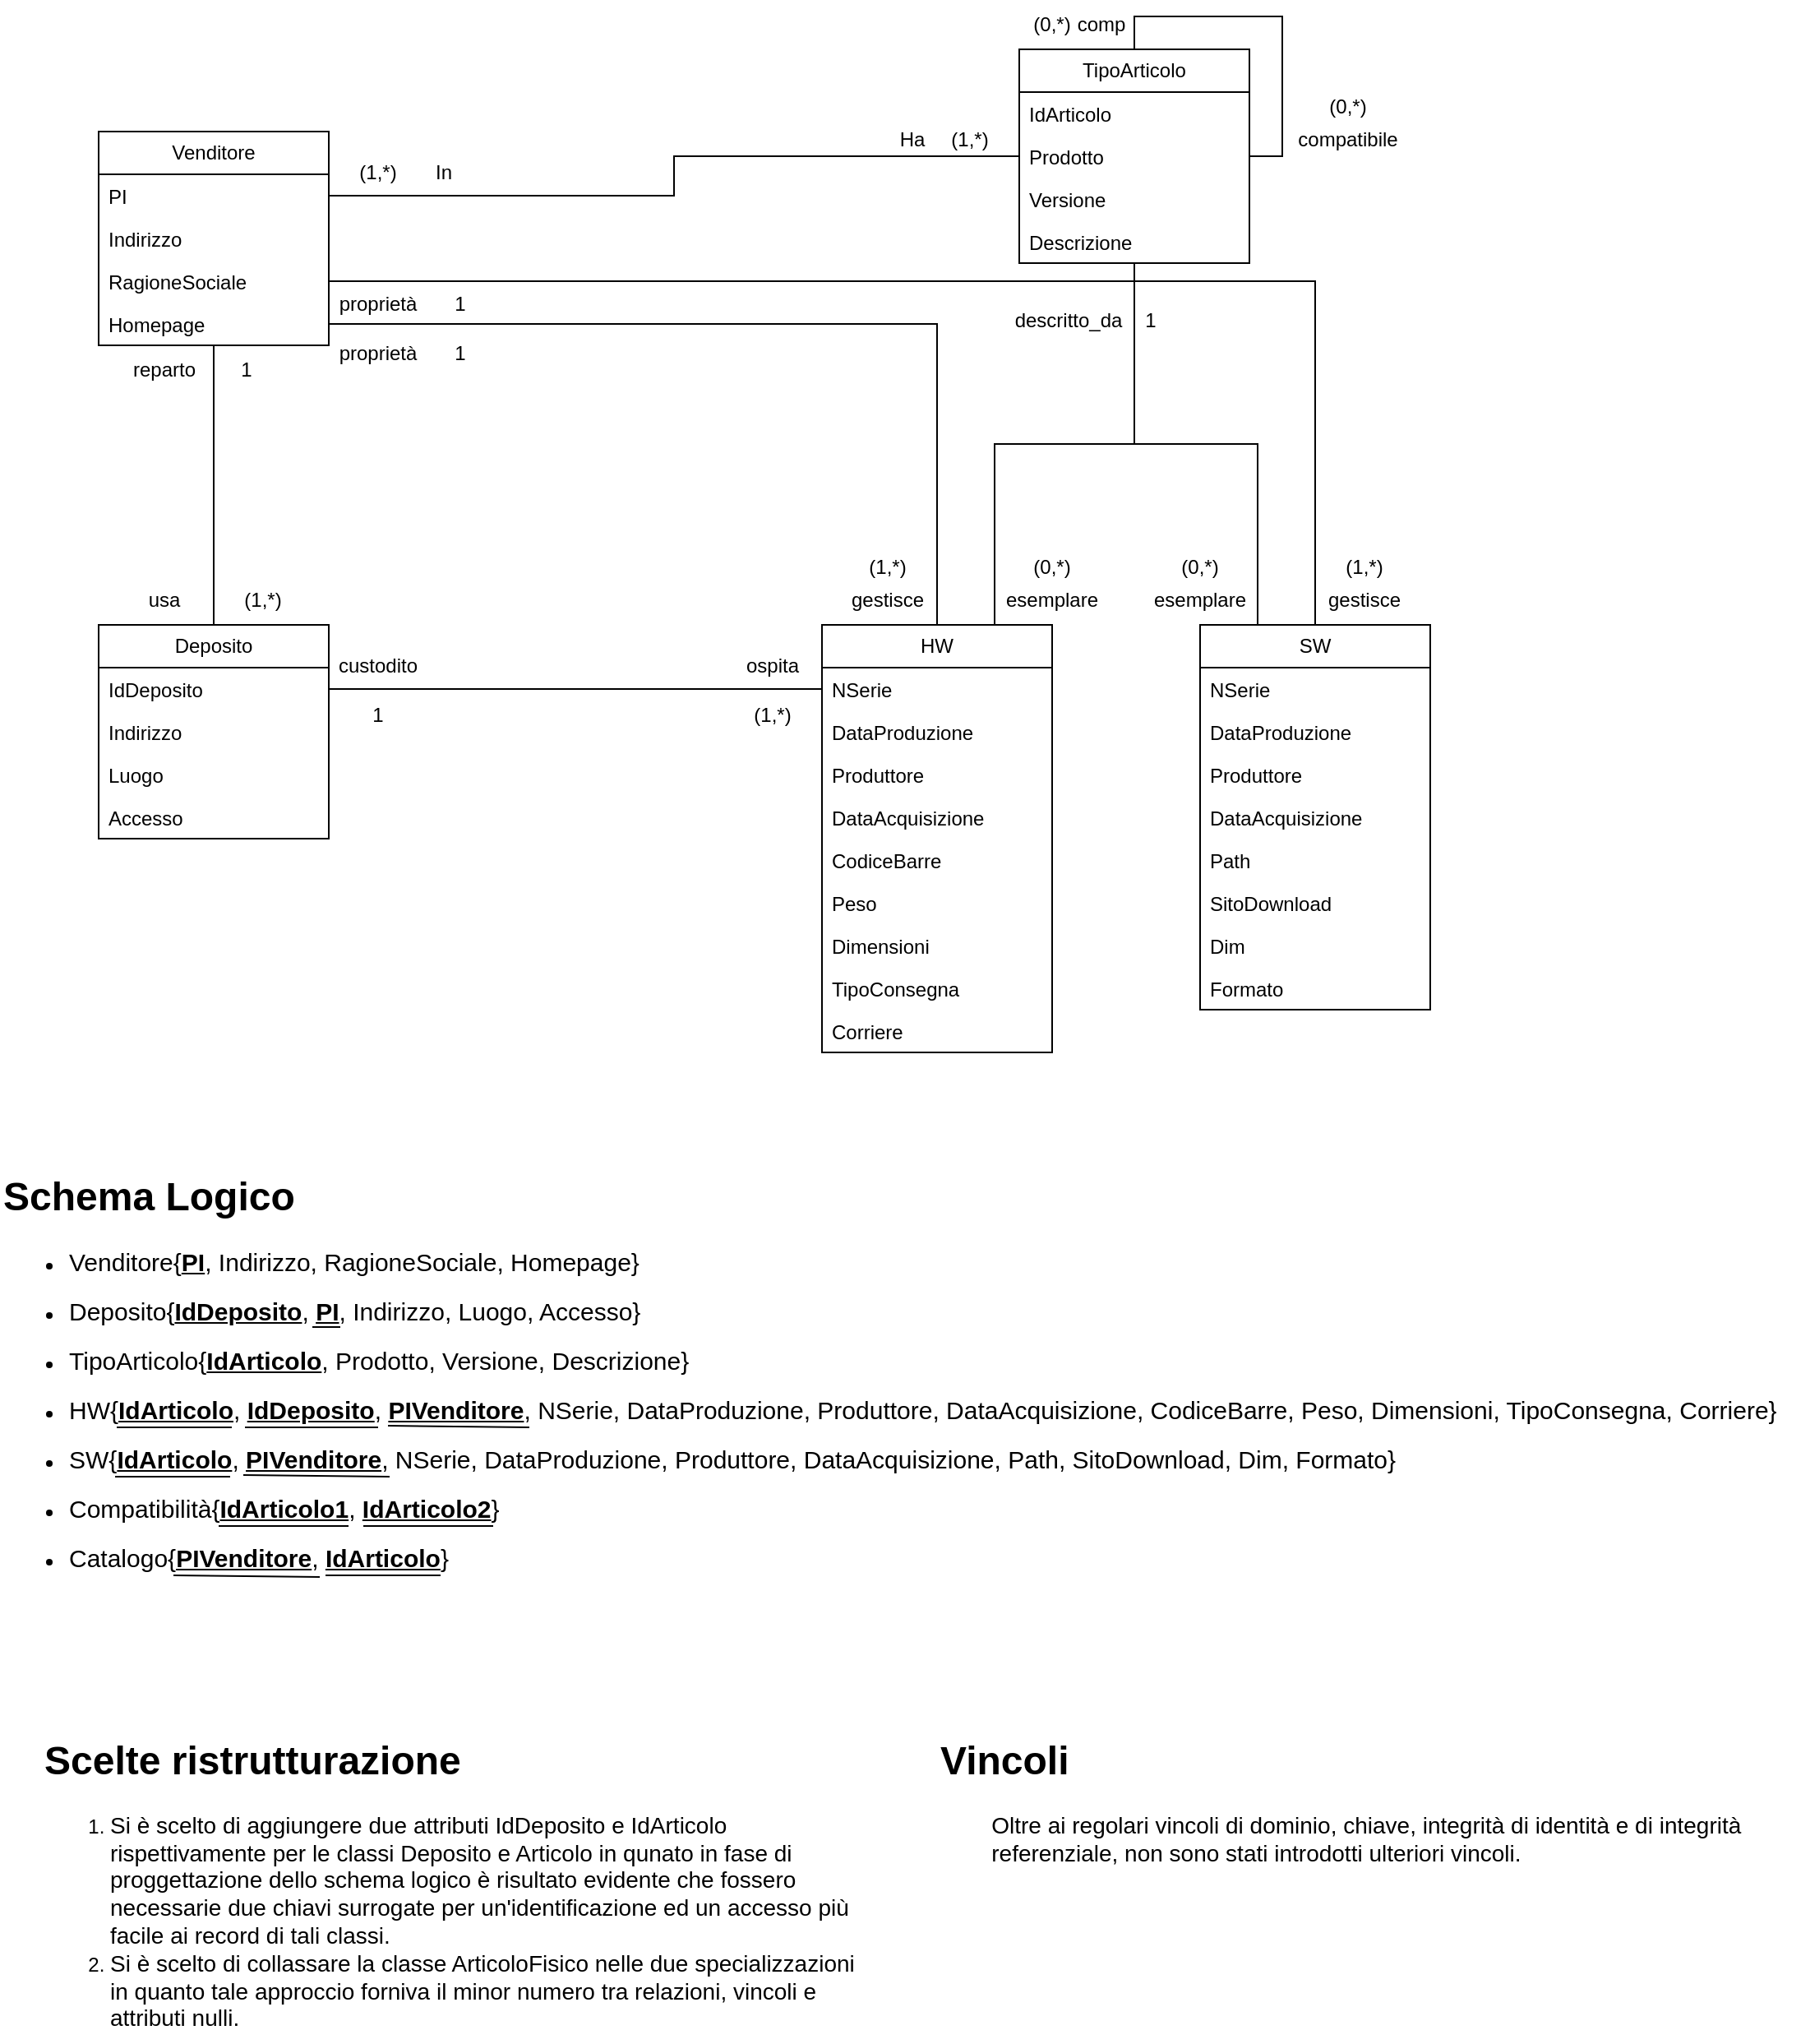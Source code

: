 <mxfile version="26.2.8">
  <diagram name="Pagina-1" id="8SdEnmyFroElRRDLjNz4">
    <mxGraphModel dx="1184" dy="628" grid="1" gridSize="10" guides="1" tooltips="1" connect="1" arrows="1" fold="1" page="1" pageScale="1" pageWidth="1169" pageHeight="1654" math="0" shadow="0">
      <root>
        <mxCell id="0" />
        <mxCell id="1" parent="0" />
        <mxCell id="OvtKBhsxweFjwdeMQtUb-46" style="edgeStyle=orthogonalEdgeStyle;rounded=0;orthogonalLoop=1;jettySize=auto;html=1;endArrow=none;startFill=0;" edge="1" parent="1" source="OvtKBhsxweFjwdeMQtUb-1" target="OvtKBhsxweFjwdeMQtUb-6">
          <mxGeometry relative="1" as="geometry" />
        </mxCell>
        <mxCell id="OvtKBhsxweFjwdeMQtUb-1" value="Venditore" style="swimlane;fontStyle=0;childLayout=stackLayout;horizontal=1;startSize=26;fillColor=light-dark(transparent,#3F59FF);horizontalStack=0;resizeParent=1;resizeParentMax=0;resizeLast=0;collapsible=1;marginBottom=0;whiteSpace=wrap;html=1;" vertex="1" parent="1">
          <mxGeometry x="110" y="80" width="140" height="130" as="geometry" />
        </mxCell>
        <mxCell id="OvtKBhsxweFjwdeMQtUb-2" value="PI" style="text;strokeColor=none;fillColor=none;align=left;verticalAlign=top;spacingLeft=4;spacingRight=4;overflow=hidden;rotatable=0;points=[[0,0.5],[1,0.5]];portConstraint=eastwest;whiteSpace=wrap;html=1;" vertex="1" parent="OvtKBhsxweFjwdeMQtUb-1">
          <mxGeometry y="26" width="140" height="26" as="geometry" />
        </mxCell>
        <mxCell id="OvtKBhsxweFjwdeMQtUb-3" value="Indirizzo" style="text;strokeColor=none;fillColor=none;align=left;verticalAlign=top;spacingLeft=4;spacingRight=4;overflow=hidden;rotatable=0;points=[[0,0.5],[1,0.5]];portConstraint=eastwest;whiteSpace=wrap;html=1;" vertex="1" parent="OvtKBhsxweFjwdeMQtUb-1">
          <mxGeometry y="52" width="140" height="26" as="geometry" />
        </mxCell>
        <mxCell id="OvtKBhsxweFjwdeMQtUb-4" value="RagioneSociale" style="text;strokeColor=none;fillColor=none;align=left;verticalAlign=top;spacingLeft=4;spacingRight=4;overflow=hidden;rotatable=0;points=[[0,0.5],[1,0.5]];portConstraint=eastwest;whiteSpace=wrap;html=1;" vertex="1" parent="OvtKBhsxweFjwdeMQtUb-1">
          <mxGeometry y="78" width="140" height="26" as="geometry" />
        </mxCell>
        <mxCell id="OvtKBhsxweFjwdeMQtUb-5" value="Homepage" style="text;strokeColor=none;fillColor=none;align=left;verticalAlign=top;spacingLeft=4;spacingRight=4;overflow=hidden;rotatable=0;points=[[0,0.5],[1,0.5]];portConstraint=eastwest;whiteSpace=wrap;html=1;" vertex="1" parent="OvtKBhsxweFjwdeMQtUb-1">
          <mxGeometry y="104" width="140" height="26" as="geometry" />
        </mxCell>
        <mxCell id="OvtKBhsxweFjwdeMQtUb-6" value="Deposito" style="swimlane;fontStyle=0;childLayout=stackLayout;horizontal=1;startSize=26;fillColor=light-dark(transparent,#660000);horizontalStack=0;resizeParent=1;resizeParentMax=0;resizeLast=0;collapsible=1;marginBottom=0;whiteSpace=wrap;html=1;" vertex="1" parent="1">
          <mxGeometry x="110" y="380" width="140" height="130" as="geometry" />
        </mxCell>
        <mxCell id="OvtKBhsxweFjwdeMQtUb-81" value="IdDeposito" style="text;strokeColor=none;fillColor=none;align=left;verticalAlign=top;spacingLeft=4;spacingRight=4;overflow=hidden;rotatable=0;points=[[0,0.5],[1,0.5]];portConstraint=eastwest;whiteSpace=wrap;html=1;" vertex="1" parent="OvtKBhsxweFjwdeMQtUb-6">
          <mxGeometry y="26" width="140" height="26" as="geometry" />
        </mxCell>
        <mxCell id="OvtKBhsxweFjwdeMQtUb-7" value="Indirizzo" style="text;strokeColor=none;fillColor=none;align=left;verticalAlign=top;spacingLeft=4;spacingRight=4;overflow=hidden;rotatable=0;points=[[0,0.5],[1,0.5]];portConstraint=eastwest;whiteSpace=wrap;html=1;" vertex="1" parent="OvtKBhsxweFjwdeMQtUb-6">
          <mxGeometry y="52" width="140" height="26" as="geometry" />
        </mxCell>
        <mxCell id="OvtKBhsxweFjwdeMQtUb-8" value="Luogo" style="text;strokeColor=none;fillColor=none;align=left;verticalAlign=top;spacingLeft=4;spacingRight=4;overflow=hidden;rotatable=0;points=[[0,0.5],[1,0.5]];portConstraint=eastwest;whiteSpace=wrap;html=1;" vertex="1" parent="OvtKBhsxweFjwdeMQtUb-6">
          <mxGeometry y="78" width="140" height="26" as="geometry" />
        </mxCell>
        <mxCell id="OvtKBhsxweFjwdeMQtUb-9" value="Accesso" style="text;strokeColor=none;fillColor=none;align=left;verticalAlign=top;spacingLeft=4;spacingRight=4;overflow=hidden;rotatable=0;points=[[0,0.5],[1,0.5]];portConstraint=eastwest;whiteSpace=wrap;html=1;" vertex="1" parent="OvtKBhsxweFjwdeMQtUb-6">
          <mxGeometry y="104" width="140" height="26" as="geometry" />
        </mxCell>
        <mxCell id="OvtKBhsxweFjwdeMQtUb-57" style="edgeStyle=orthogonalEdgeStyle;rounded=0;orthogonalLoop=1;jettySize=auto;html=1;entryX=0.75;entryY=0;entryDx=0;entryDy=0;endArrow=none;startFill=0;" edge="1" parent="1" source="OvtKBhsxweFjwdeMQtUb-13" target="OvtKBhsxweFjwdeMQtUb-17">
          <mxGeometry relative="1" as="geometry" />
        </mxCell>
        <mxCell id="OvtKBhsxweFjwdeMQtUb-58" style="edgeStyle=orthogonalEdgeStyle;rounded=0;orthogonalLoop=1;jettySize=auto;html=1;entryX=0.25;entryY=0;entryDx=0;entryDy=0;endArrow=none;startFill=0;" edge="1" parent="1" source="OvtKBhsxweFjwdeMQtUb-13" target="OvtKBhsxweFjwdeMQtUb-31">
          <mxGeometry relative="1" as="geometry" />
        </mxCell>
        <mxCell id="OvtKBhsxweFjwdeMQtUb-13" value="TipoArticolo" style="swimlane;fontStyle=0;childLayout=stackLayout;horizontal=1;startSize=26;fillColor=light-dark(transparent,#32A632);horizontalStack=0;resizeParent=1;resizeParentMax=0;resizeLast=0;collapsible=1;marginBottom=0;whiteSpace=wrap;html=1;" vertex="1" parent="1">
          <mxGeometry x="670" y="30" width="140" height="130" as="geometry" />
        </mxCell>
        <mxCell id="OvtKBhsxweFjwdeMQtUb-82" value="IdArticolo" style="text;strokeColor=none;fillColor=none;align=left;verticalAlign=top;spacingLeft=4;spacingRight=4;overflow=hidden;rotatable=0;points=[[0,0.5],[1,0.5]];portConstraint=eastwest;whiteSpace=wrap;html=1;" vertex="1" parent="OvtKBhsxweFjwdeMQtUb-13">
          <mxGeometry y="26" width="140" height="26" as="geometry" />
        </mxCell>
        <mxCell id="OvtKBhsxweFjwdeMQtUb-14" value="Prodotto" style="text;strokeColor=none;fillColor=none;align=left;verticalAlign=top;spacingLeft=4;spacingRight=4;overflow=hidden;rotatable=0;points=[[0,0.5],[1,0.5]];portConstraint=eastwest;whiteSpace=wrap;html=1;" vertex="1" parent="OvtKBhsxweFjwdeMQtUb-13">
          <mxGeometry y="52" width="140" height="26" as="geometry" />
        </mxCell>
        <mxCell id="OvtKBhsxweFjwdeMQtUb-15" value="Versione" style="text;strokeColor=none;fillColor=none;align=left;verticalAlign=top;spacingLeft=4;spacingRight=4;overflow=hidden;rotatable=0;points=[[0,0.5],[1,0.5]];portConstraint=eastwest;whiteSpace=wrap;html=1;" vertex="1" parent="OvtKBhsxweFjwdeMQtUb-13">
          <mxGeometry y="78" width="140" height="26" as="geometry" />
        </mxCell>
        <mxCell id="OvtKBhsxweFjwdeMQtUb-16" value="Descrizione" style="text;strokeColor=none;fillColor=none;align=left;verticalAlign=top;spacingLeft=4;spacingRight=4;overflow=hidden;rotatable=0;points=[[0,0.5],[1,0.5]];portConstraint=eastwest;whiteSpace=wrap;html=1;" vertex="1" parent="OvtKBhsxweFjwdeMQtUb-13">
          <mxGeometry y="104" width="140" height="26" as="geometry" />
        </mxCell>
        <mxCell id="OvtKBhsxweFjwdeMQtUb-51" style="edgeStyle=orthogonalEdgeStyle;rounded=0;orthogonalLoop=1;jettySize=auto;html=1;endArrow=none;startFill=0;" edge="1" parent="OvtKBhsxweFjwdeMQtUb-13" source="OvtKBhsxweFjwdeMQtUb-13" target="OvtKBhsxweFjwdeMQtUb-14">
          <mxGeometry relative="1" as="geometry" />
        </mxCell>
        <mxCell id="OvtKBhsxweFjwdeMQtUb-17" value="HW" style="swimlane;fontStyle=0;childLayout=stackLayout;horizontal=1;startSize=26;fillColor=light-dark(transparent,#311E42);horizontalStack=0;resizeParent=1;resizeParentMax=0;resizeLast=0;collapsible=1;marginBottom=0;whiteSpace=wrap;html=1;" vertex="1" parent="1">
          <mxGeometry x="550" y="380" width="140" height="260" as="geometry" />
        </mxCell>
        <mxCell id="OvtKBhsxweFjwdeMQtUb-18" value="NSerie" style="text;strokeColor=none;fillColor=none;align=left;verticalAlign=top;spacingLeft=4;spacingRight=4;overflow=hidden;rotatable=0;points=[[0,0.5],[1,0.5]];portConstraint=eastwest;whiteSpace=wrap;html=1;" vertex="1" parent="OvtKBhsxweFjwdeMQtUb-17">
          <mxGeometry y="26" width="140" height="26" as="geometry" />
        </mxCell>
        <mxCell id="OvtKBhsxweFjwdeMQtUb-19" value="DataProduzione" style="text;strokeColor=none;fillColor=none;align=left;verticalAlign=top;spacingLeft=4;spacingRight=4;overflow=hidden;rotatable=0;points=[[0,0.5],[1,0.5]];portConstraint=eastwest;whiteSpace=wrap;html=1;" vertex="1" parent="OvtKBhsxweFjwdeMQtUb-17">
          <mxGeometry y="52" width="140" height="26" as="geometry" />
        </mxCell>
        <mxCell id="OvtKBhsxweFjwdeMQtUb-20" value="Produttore" style="text;strokeColor=none;fillColor=none;align=left;verticalAlign=top;spacingLeft=4;spacingRight=4;overflow=hidden;rotatable=0;points=[[0,0.5],[1,0.5]];portConstraint=eastwest;whiteSpace=wrap;html=1;" vertex="1" parent="OvtKBhsxweFjwdeMQtUb-17">
          <mxGeometry y="78" width="140" height="26" as="geometry" />
        </mxCell>
        <mxCell id="OvtKBhsxweFjwdeMQtUb-25" value="DataAcquisizione" style="text;strokeColor=none;fillColor=none;align=left;verticalAlign=top;spacingLeft=4;spacingRight=4;overflow=hidden;rotatable=0;points=[[0,0.5],[1,0.5]];portConstraint=eastwest;whiteSpace=wrap;html=1;" vertex="1" parent="OvtKBhsxweFjwdeMQtUb-17">
          <mxGeometry y="104" width="140" height="26" as="geometry" />
        </mxCell>
        <mxCell id="OvtKBhsxweFjwdeMQtUb-40" value="CodiceBarre" style="text;strokeColor=none;fillColor=none;align=left;verticalAlign=top;spacingLeft=4;spacingRight=4;overflow=hidden;rotatable=0;points=[[0,0.5],[1,0.5]];portConstraint=eastwest;whiteSpace=wrap;html=1;" vertex="1" parent="OvtKBhsxweFjwdeMQtUb-17">
          <mxGeometry y="130" width="140" height="26" as="geometry" />
        </mxCell>
        <mxCell id="OvtKBhsxweFjwdeMQtUb-41" value="Peso" style="text;strokeColor=none;fillColor=none;align=left;verticalAlign=top;spacingLeft=4;spacingRight=4;overflow=hidden;rotatable=0;points=[[0,0.5],[1,0.5]];portConstraint=eastwest;whiteSpace=wrap;html=1;" vertex="1" parent="OvtKBhsxweFjwdeMQtUb-17">
          <mxGeometry y="156" width="140" height="26" as="geometry" />
        </mxCell>
        <mxCell id="OvtKBhsxweFjwdeMQtUb-42" value="Dimensioni" style="text;strokeColor=none;fillColor=none;align=left;verticalAlign=top;spacingLeft=4;spacingRight=4;overflow=hidden;rotatable=0;points=[[0,0.5],[1,0.5]];portConstraint=eastwest;whiteSpace=wrap;html=1;" vertex="1" parent="OvtKBhsxweFjwdeMQtUb-17">
          <mxGeometry y="182" width="140" height="26" as="geometry" />
        </mxCell>
        <mxCell id="OvtKBhsxweFjwdeMQtUb-43" value="TipoConsegna" style="text;strokeColor=none;fillColor=none;align=left;verticalAlign=top;spacingLeft=4;spacingRight=4;overflow=hidden;rotatable=0;points=[[0,0.5],[1,0.5]];portConstraint=eastwest;whiteSpace=wrap;html=1;" vertex="1" parent="OvtKBhsxweFjwdeMQtUb-17">
          <mxGeometry y="208" width="140" height="26" as="geometry" />
        </mxCell>
        <mxCell id="OvtKBhsxweFjwdeMQtUb-44" value="Corriere" style="text;strokeColor=none;fillColor=none;align=left;verticalAlign=top;spacingLeft=4;spacingRight=4;overflow=hidden;rotatable=0;points=[[0,0.5],[1,0.5]];portConstraint=eastwest;whiteSpace=wrap;html=1;" vertex="1" parent="OvtKBhsxweFjwdeMQtUb-17">
          <mxGeometry y="234" width="140" height="26" as="geometry" />
        </mxCell>
        <mxCell id="OvtKBhsxweFjwdeMQtUb-31" value="SW" style="swimlane;fontStyle=0;childLayout=stackLayout;horizontal=1;startSize=26;fillColor=light-dark(transparent,#7D5A32);horizontalStack=0;resizeParent=1;resizeParentMax=0;resizeLast=0;collapsible=1;marginBottom=0;whiteSpace=wrap;html=1;" vertex="1" parent="1">
          <mxGeometry x="780" y="380" width="140" height="234" as="geometry" />
        </mxCell>
        <mxCell id="OvtKBhsxweFjwdeMQtUb-32" value="NSerie" style="text;strokeColor=none;fillColor=none;align=left;verticalAlign=top;spacingLeft=4;spacingRight=4;overflow=hidden;rotatable=0;points=[[0,0.5],[1,0.5]];portConstraint=eastwest;whiteSpace=wrap;html=1;" vertex="1" parent="OvtKBhsxweFjwdeMQtUb-31">
          <mxGeometry y="26" width="140" height="26" as="geometry" />
        </mxCell>
        <mxCell id="OvtKBhsxweFjwdeMQtUb-33" value="DataProduzione" style="text;strokeColor=none;fillColor=none;align=left;verticalAlign=top;spacingLeft=4;spacingRight=4;overflow=hidden;rotatable=0;points=[[0,0.5],[1,0.5]];portConstraint=eastwest;whiteSpace=wrap;html=1;" vertex="1" parent="OvtKBhsxweFjwdeMQtUb-31">
          <mxGeometry y="52" width="140" height="26" as="geometry" />
        </mxCell>
        <mxCell id="OvtKBhsxweFjwdeMQtUb-34" value="Produttore" style="text;strokeColor=none;fillColor=none;align=left;verticalAlign=top;spacingLeft=4;spacingRight=4;overflow=hidden;rotatable=0;points=[[0,0.5],[1,0.5]];portConstraint=eastwest;whiteSpace=wrap;html=1;" vertex="1" parent="OvtKBhsxweFjwdeMQtUb-31">
          <mxGeometry y="78" width="140" height="26" as="geometry" />
        </mxCell>
        <mxCell id="OvtKBhsxweFjwdeMQtUb-35" value="DataAcquisizione" style="text;strokeColor=none;fillColor=none;align=left;verticalAlign=top;spacingLeft=4;spacingRight=4;overflow=hidden;rotatable=0;points=[[0,0.5],[1,0.5]];portConstraint=eastwest;whiteSpace=wrap;html=1;" vertex="1" parent="OvtKBhsxweFjwdeMQtUb-31">
          <mxGeometry y="104" width="140" height="26" as="geometry" />
        </mxCell>
        <mxCell id="OvtKBhsxweFjwdeMQtUb-36" value="Path" style="text;strokeColor=none;fillColor=none;align=left;verticalAlign=top;spacingLeft=4;spacingRight=4;overflow=hidden;rotatable=0;points=[[0,0.5],[1,0.5]];portConstraint=eastwest;whiteSpace=wrap;html=1;" vertex="1" parent="OvtKBhsxweFjwdeMQtUb-31">
          <mxGeometry y="130" width="140" height="26" as="geometry" />
        </mxCell>
        <mxCell id="OvtKBhsxweFjwdeMQtUb-37" value="SitoDownload" style="text;strokeColor=none;fillColor=none;align=left;verticalAlign=top;spacingLeft=4;spacingRight=4;overflow=hidden;rotatable=0;points=[[0,0.5],[1,0.5]];portConstraint=eastwest;whiteSpace=wrap;html=1;" vertex="1" parent="OvtKBhsxweFjwdeMQtUb-31">
          <mxGeometry y="156" width="140" height="26" as="geometry" />
        </mxCell>
        <mxCell id="OvtKBhsxweFjwdeMQtUb-38" value="Dim" style="text;strokeColor=none;fillColor=none;align=left;verticalAlign=top;spacingLeft=4;spacingRight=4;overflow=hidden;rotatable=0;points=[[0,0.5],[1,0.5]];portConstraint=eastwest;whiteSpace=wrap;html=1;" vertex="1" parent="OvtKBhsxweFjwdeMQtUb-31">
          <mxGeometry y="182" width="140" height="26" as="geometry" />
        </mxCell>
        <mxCell id="OvtKBhsxweFjwdeMQtUb-39" value="Formato" style="text;strokeColor=none;fillColor=none;align=left;verticalAlign=top;spacingLeft=4;spacingRight=4;overflow=hidden;rotatable=0;points=[[0,0.5],[1,0.5]];portConstraint=eastwest;whiteSpace=wrap;html=1;" vertex="1" parent="OvtKBhsxweFjwdeMQtUb-31">
          <mxGeometry y="208" width="140" height="26" as="geometry" />
        </mxCell>
        <mxCell id="OvtKBhsxweFjwdeMQtUb-45" style="edgeStyle=orthogonalEdgeStyle;rounded=0;orthogonalLoop=1;jettySize=auto;html=1;endArrow=none;startFill=0;" edge="1" parent="1" source="OvtKBhsxweFjwdeMQtUb-81" target="OvtKBhsxweFjwdeMQtUb-18">
          <mxGeometry relative="1" as="geometry">
            <mxPoint x="360" y="420" as="sourcePoint" />
          </mxGeometry>
        </mxCell>
        <mxCell id="OvtKBhsxweFjwdeMQtUb-55" style="edgeStyle=orthogonalEdgeStyle;rounded=0;orthogonalLoop=1;jettySize=auto;html=1;entryX=0.5;entryY=0;entryDx=0;entryDy=0;endArrow=none;startFill=0;" edge="1" parent="1" source="OvtKBhsxweFjwdeMQtUb-5" target="OvtKBhsxweFjwdeMQtUb-17">
          <mxGeometry relative="1" as="geometry" />
        </mxCell>
        <mxCell id="OvtKBhsxweFjwdeMQtUb-56" style="edgeStyle=orthogonalEdgeStyle;rounded=0;orthogonalLoop=1;jettySize=auto;html=1;entryX=0.5;entryY=0;entryDx=0;entryDy=0;endArrow=none;startFill=0;" edge="1" parent="1" source="OvtKBhsxweFjwdeMQtUb-4" target="OvtKBhsxweFjwdeMQtUb-31">
          <mxGeometry relative="1" as="geometry" />
        </mxCell>
        <mxCell id="OvtKBhsxweFjwdeMQtUb-60" value="custodito" style="text;html=1;align=center;verticalAlign=middle;whiteSpace=wrap;rounded=0;" vertex="1" parent="1">
          <mxGeometry x="250" y="390" width="60" height="30" as="geometry" />
        </mxCell>
        <mxCell id="OvtKBhsxweFjwdeMQtUb-61" value="ospita" style="text;html=1;align=center;verticalAlign=middle;whiteSpace=wrap;rounded=0;" vertex="1" parent="1">
          <mxGeometry x="490" y="390" width="60" height="30" as="geometry" />
        </mxCell>
        <mxCell id="OvtKBhsxweFjwdeMQtUb-62" value="1" style="text;html=1;align=center;verticalAlign=middle;whiteSpace=wrap;rounded=0;" vertex="1" parent="1">
          <mxGeometry x="250" y="420" width="60" height="30" as="geometry" />
        </mxCell>
        <mxCell id="OvtKBhsxweFjwdeMQtUb-63" value="(1,*)" style="text;html=1;align=center;verticalAlign=middle;whiteSpace=wrap;rounded=0;" vertex="1" parent="1">
          <mxGeometry x="490" y="420" width="60" height="30" as="geometry" />
        </mxCell>
        <mxCell id="OvtKBhsxweFjwdeMQtUb-64" value="proprietà" style="text;html=1;align=center;verticalAlign=middle;whiteSpace=wrap;rounded=0;" vertex="1" parent="1">
          <mxGeometry x="250" y="200" width="60" height="30" as="geometry" />
        </mxCell>
        <mxCell id="OvtKBhsxweFjwdeMQtUb-65" value="gestisce" style="text;html=1;align=center;verticalAlign=middle;whiteSpace=wrap;rounded=0;" vertex="1" parent="1">
          <mxGeometry x="560" y="350" width="60" height="30" as="geometry" />
        </mxCell>
        <mxCell id="OvtKBhsxweFjwdeMQtUb-66" value="gestisce" style="text;html=1;align=center;verticalAlign=middle;whiteSpace=wrap;rounded=0;" vertex="1" parent="1">
          <mxGeometry x="850" y="350" width="60" height="30" as="geometry" />
        </mxCell>
        <mxCell id="OvtKBhsxweFjwdeMQtUb-67" value="proprietà" style="text;html=1;align=center;verticalAlign=middle;whiteSpace=wrap;rounded=0;" vertex="1" parent="1">
          <mxGeometry x="250" y="170" width="60" height="30" as="geometry" />
        </mxCell>
        <mxCell id="OvtKBhsxweFjwdeMQtUb-68" value="1" style="text;html=1;align=center;verticalAlign=middle;whiteSpace=wrap;rounded=0;" vertex="1" parent="1">
          <mxGeometry x="300" y="200" width="60" height="30" as="geometry" />
        </mxCell>
        <mxCell id="OvtKBhsxweFjwdeMQtUb-69" value="1" style="text;html=1;align=center;verticalAlign=middle;whiteSpace=wrap;rounded=0;" vertex="1" parent="1">
          <mxGeometry x="300" y="170" width="60" height="30" as="geometry" />
        </mxCell>
        <mxCell id="OvtKBhsxweFjwdeMQtUb-71" value="(1,*)" style="text;html=1;align=center;verticalAlign=middle;whiteSpace=wrap;rounded=0;" vertex="1" parent="1">
          <mxGeometry x="560" y="330" width="60" height="30" as="geometry" />
        </mxCell>
        <mxCell id="OvtKBhsxweFjwdeMQtUb-72" value="(1,*)" style="text;html=1;align=center;verticalAlign=middle;whiteSpace=wrap;rounded=0;" vertex="1" parent="1">
          <mxGeometry x="850" y="330" width="60" height="30" as="geometry" />
        </mxCell>
        <mxCell id="OvtKBhsxweFjwdeMQtUb-73" value="esemplare" style="text;html=1;align=center;verticalAlign=middle;whiteSpace=wrap;rounded=0;" vertex="1" parent="1">
          <mxGeometry x="660" y="350" width="60" height="30" as="geometry" />
        </mxCell>
        <mxCell id="OvtKBhsxweFjwdeMQtUb-74" value="esemplare" style="text;html=1;align=center;verticalAlign=middle;whiteSpace=wrap;rounded=0;" vertex="1" parent="1">
          <mxGeometry x="750" y="350" width="60" height="30" as="geometry" />
        </mxCell>
        <mxCell id="OvtKBhsxweFjwdeMQtUb-75" value="(0,*)" style="text;html=1;align=center;verticalAlign=middle;whiteSpace=wrap;rounded=0;" vertex="1" parent="1">
          <mxGeometry x="660" y="330" width="60" height="30" as="geometry" />
        </mxCell>
        <mxCell id="OvtKBhsxweFjwdeMQtUb-76" value="(0,*)" style="text;html=1;align=center;verticalAlign=middle;whiteSpace=wrap;rounded=0;" vertex="1" parent="1">
          <mxGeometry x="750" y="330" width="60" height="30" as="geometry" />
        </mxCell>
        <mxCell id="OvtKBhsxweFjwdeMQtUb-77" value="descritto_da" style="text;html=1;align=center;verticalAlign=middle;whiteSpace=wrap;rounded=0;" vertex="1" parent="1">
          <mxGeometry x="670" y="180" width="60" height="30" as="geometry" />
        </mxCell>
        <mxCell id="OvtKBhsxweFjwdeMQtUb-78" value="1" style="text;html=1;align=center;verticalAlign=middle;whiteSpace=wrap;rounded=0;" vertex="1" parent="1">
          <mxGeometry x="720" y="180" width="60" height="30" as="geometry" />
        </mxCell>
        <mxCell id="OvtKBhsxweFjwdeMQtUb-79" value="compatibile" style="text;html=1;align=center;verticalAlign=middle;whiteSpace=wrap;rounded=0;" vertex="1" parent="1">
          <mxGeometry x="840" y="70" width="60" height="30" as="geometry" />
        </mxCell>
        <mxCell id="OvtKBhsxweFjwdeMQtUb-80" value="comp" style="text;html=1;align=center;verticalAlign=middle;whiteSpace=wrap;rounded=0;" vertex="1" parent="1">
          <mxGeometry x="690" width="60" height="30" as="geometry" />
        </mxCell>
        <mxCell id="OvtKBhsxweFjwdeMQtUb-83" value="(0,*)" style="text;html=1;align=center;verticalAlign=middle;whiteSpace=wrap;rounded=0;" vertex="1" parent="1">
          <mxGeometry x="840" y="50" width="60" height="30" as="geometry" />
        </mxCell>
        <mxCell id="OvtKBhsxweFjwdeMQtUb-84" value="(0,*)" style="text;html=1;align=center;verticalAlign=middle;whiteSpace=wrap;rounded=0;" vertex="1" parent="1">
          <mxGeometry x="660" width="60" height="30" as="geometry" />
        </mxCell>
        <mxCell id="OvtKBhsxweFjwdeMQtUb-90" value="&lt;h1 style=&quot;margin-top: 0px;&quot;&gt;Scelte ristrutturazione&lt;/h1&gt;&lt;p&gt;&lt;/p&gt;&lt;ol&gt;&lt;li&gt;&lt;font style=&quot;font-size: 14px;&quot;&gt;Si è scelto di aggiungere due attributi IdDeposito e IdArticolo rispettivamente per le classi Deposito e Articolo in qunato in fase di proggettazione dello schema logico è risultato evidente che fossero necessarie due chiavi surrogate per un&#39;identificazione ed un accesso più facile ai record di tali classi.&lt;/font&gt;&lt;/li&gt;&lt;li&gt;&lt;font style=&quot;font-size: 14px;&quot;&gt;Si è scelto di collassare la classe ArticoloFisico nelle due specializzazioni in quanto tale approccio forniva il minor numero tra relazioni, vincoli e attributi nulli.&lt;/font&gt;&lt;/li&gt;&lt;/ol&gt;&lt;p&gt;&lt;/p&gt;" style="text;html=1;whiteSpace=wrap;overflow=hidden;rounded=0;" vertex="1" parent="1">
          <mxGeometry x="75" y="1050" width="500" height="189" as="geometry" />
        </mxCell>
        <mxCell id="OvtKBhsxweFjwdeMQtUb-93" value="&lt;h1 style=&quot;margin-top: 0px;&quot;&gt;Schema Logico&lt;/h1&gt;&lt;div&gt;&lt;ul&gt;&lt;li&gt;&lt;font style=&quot;font-size: 15px;&quot;&gt;Venditore{&lt;b&gt;&lt;font style=&quot;color: light-dark(rgb(0, 0, 0), rgb(63, 89, 255));&quot;&gt;&lt;u&gt;PI&lt;/u&gt;&lt;/font&gt;&lt;/b&gt;, Indirizzo, RagioneSociale, Homepage}&lt;/font&gt;&lt;/li&gt;&lt;/ul&gt;&lt;ul&gt;&lt;li&gt;&lt;font style=&quot;font-size: 15px;&quot;&gt;Deposito{&lt;b&gt;&lt;font style=&quot;color: light-dark(rgb(0, 0, 0), rgb(179, 0, 0));&quot;&gt;&lt;u style=&quot;&quot;&gt;IdDeposito&lt;/u&gt;&lt;/font&gt;&lt;/b&gt;, &lt;b&gt;&lt;font style=&quot;color: light-dark(rgb(0, 0, 0), rgb(63, 89, 255));&quot;&gt;&lt;u&gt;PI&lt;/u&gt;&lt;/font&gt;&lt;/b&gt;, Indirizzo, Luogo, Accesso}&lt;/font&gt;&lt;/li&gt;&lt;/ul&gt;&lt;ul&gt;&lt;li&gt;&lt;span style=&quot;font-size: 15px; background-color: transparent; color: light-dark(rgb(0, 0, 0), rgb(255, 255, 255));&quot;&gt;TipoArticolo{&lt;/span&gt;&lt;b style=&quot;font-size: 15px; background-color: transparent; color: light-dark(rgb(0, 0, 0), rgb(255, 255, 255));&quot;&gt;&lt;font style=&quot;color: light-dark(rgb(0, 0, 0), rgb(50, 166, 50));&quot;&gt;&lt;u&gt;IdArticolo&lt;/u&gt;&lt;/font&gt;&lt;/b&gt;&lt;span style=&quot;font-size: 15px; background-color: transparent; color: light-dark(rgb(0, 0, 0), rgb(255, 255, 255));&quot;&gt;, Prodotto, Versione, Descrizione}&lt;/span&gt;&lt;/li&gt;&lt;/ul&gt;&lt;ul&gt;&lt;li&gt;&lt;font style=&quot;font-size: 15px;&quot;&gt;HW{&lt;b&gt;&lt;font style=&quot;color: light-dark(rgb(0, 0, 0), rgb(50, 166, 50));&quot;&gt;&lt;u&gt;IdArticolo&lt;/u&gt;&lt;/font&gt;&lt;/b&gt;, &lt;font style=&quot;color: light-dark(rgb(0, 0, 0), rgb(179, 0, 0));&quot;&gt;&lt;b&gt;&lt;u&gt;IdDeposito&lt;/u&gt;&lt;/b&gt;&lt;/font&gt;, &lt;font style=&quot;color: light-dark(rgb(0, 0, 0), rgb(63, 89, 255));&quot;&gt;&lt;u&gt;&lt;b&gt;PIVenditore&lt;/b&gt;&lt;/u&gt;&lt;/font&gt;,&amp;nbsp;&lt;font style=&quot;color: light-dark(rgb(0, 0, 0), rgb(252, 252, 252));&quot;&gt;NSerie&lt;/font&gt;, DataProduzione, Produttore, DataAcquisizione, CodiceBarre, Peso, Dimensioni, TipoConsegna, Corriere}&lt;/font&gt;&lt;/li&gt;&lt;/ul&gt;&lt;ul&gt;&lt;li&gt;&lt;font style=&quot;font-size: 15px;&quot;&gt;SW{&lt;font style=&quot;color: light-dark(rgb(0, 0, 0), rgb(50, 166, 50));&quot;&gt;&lt;u&gt;&lt;b&gt;IdArticolo&lt;/b&gt;&lt;/u&gt;&lt;/font&gt;,&amp;nbsp;&lt;font style=&quot;color: light-dark(rgb(0, 0, 0), rgb(63, 89, 255));&quot;&gt;&lt;u&gt;&lt;b&gt;PIVenditore&lt;/b&gt;&lt;/u&gt;&lt;/font&gt;, NSerie, DataProduzione, Produttore, DataAcquisizione, Path, SitoDownload, Dim, Formato}&lt;/font&gt;&lt;/li&gt;&lt;/ul&gt;&lt;ul&gt;&lt;li&gt;&lt;font style=&quot;font-size: 15px;&quot;&gt;Compatibilità{&lt;font style=&quot;color: light-dark(rgb(0, 0, 0), rgb(50, 166, 50));&quot;&gt;&lt;b&gt;&lt;u&gt;IdArticolo1&lt;/u&gt;&lt;/b&gt;&lt;/font&gt;, &lt;font style=&quot;color: light-dark(rgb(0, 0, 0), rgb(50, 166, 50));&quot;&gt;&lt;b&gt;&lt;u&gt;IdArticolo2&lt;/u&gt;&lt;/b&gt;&lt;/font&gt;}&lt;/font&gt;&lt;/li&gt;&lt;/ul&gt;&lt;ul&gt;&lt;li&gt;&lt;font style=&quot;font-size: 15px;&quot;&gt;Catalogo{&lt;font style=&quot;color: light-dark(rgb(0, 0, 0), rgb(63, 89, 255));&quot;&gt;&lt;b&gt;&lt;u&gt;PIVenditore&lt;/u&gt;&lt;/b&gt;&lt;/font&gt;, &lt;font style=&quot;color: light-dark(rgb(0, 0, 0), rgb(50, 166, 50));&quot;&gt;&lt;u&gt;&lt;b&gt;IdArticolo&lt;/b&gt;&lt;/u&gt;&lt;/font&gt;}&lt;/font&gt;&lt;/li&gt;&lt;/ul&gt;&lt;/div&gt;" style="text;html=1;whiteSpace=wrap;overflow=hidden;rounded=0;align=left;" vertex="1" parent="1">
          <mxGeometry x="50" y="707" width="1100" height="263" as="geometry" />
        </mxCell>
        <mxCell id="OvtKBhsxweFjwdeMQtUb-94" style="edgeStyle=orthogonalEdgeStyle;rounded=0;orthogonalLoop=1;jettySize=auto;html=1;entryX=0;entryY=0.5;entryDx=0;entryDy=0;endArrow=none;startFill=0;" edge="1" parent="1" source="OvtKBhsxweFjwdeMQtUb-2" target="OvtKBhsxweFjwdeMQtUb-14">
          <mxGeometry relative="1" as="geometry" />
        </mxCell>
        <mxCell id="OvtKBhsxweFjwdeMQtUb-95" value="(1,*)" style="text;html=1;align=center;verticalAlign=middle;whiteSpace=wrap;rounded=0;" vertex="1" parent="1">
          <mxGeometry x="250" y="90" width="60" height="30" as="geometry" />
        </mxCell>
        <mxCell id="OvtKBhsxweFjwdeMQtUb-96" value="(1,*)" style="text;html=1;align=center;verticalAlign=middle;whiteSpace=wrap;rounded=0;" vertex="1" parent="1">
          <mxGeometry x="610" y="70" width="60" height="30" as="geometry" />
        </mxCell>
        <mxCell id="OvtKBhsxweFjwdeMQtUb-97" value="Ha" style="text;html=1;align=center;verticalAlign=middle;whiteSpace=wrap;rounded=0;" vertex="1" parent="1">
          <mxGeometry x="575" y="70" width="60" height="30" as="geometry" />
        </mxCell>
        <mxCell id="OvtKBhsxweFjwdeMQtUb-98" value="In" style="text;html=1;align=center;verticalAlign=middle;whiteSpace=wrap;rounded=0;" vertex="1" parent="1">
          <mxGeometry x="290" y="90" width="60" height="30" as="geometry" />
        </mxCell>
        <mxCell id="OvtKBhsxweFjwdeMQtUb-99" value="" style="endArrow=none;html=1;rounded=0;strokeColor=light-dark(#000000,#32A632);" edge="1" parent="1">
          <mxGeometry width="50" height="50" relative="1" as="geometry">
            <mxPoint x="120" y="898" as="sourcePoint" />
            <mxPoint x="190" y="898" as="targetPoint" />
          </mxGeometry>
        </mxCell>
        <mxCell id="OvtKBhsxweFjwdeMQtUb-100" value="" style="endArrow=none;html=1;rounded=0;strokeColor=light-dark(#000000,#32A632);" edge="1" parent="1">
          <mxGeometry width="50" height="50" relative="1" as="geometry">
            <mxPoint x="121" y="868" as="sourcePoint" />
            <mxPoint x="191" y="868" as="targetPoint" />
          </mxGeometry>
        </mxCell>
        <mxCell id="OvtKBhsxweFjwdeMQtUb-106" value="" style="endArrow=none;html=1;rounded=0;strokeColor=light-dark(#000000,#B30000);" edge="1" parent="1">
          <mxGeometry width="50" height="50" relative="1" as="geometry">
            <mxPoint x="199" y="868" as="sourcePoint" />
            <mxPoint x="280" y="868" as="targetPoint" />
          </mxGeometry>
        </mxCell>
        <mxCell id="OvtKBhsxweFjwdeMQtUb-107" value="" style="endArrow=none;html=1;rounded=0;strokeColor=light-dark(#000000,#3F59FF);" edge="1" parent="1">
          <mxGeometry width="50" height="50" relative="1" as="geometry">
            <mxPoint x="198" y="897" as="sourcePoint" />
            <mxPoint x="287" y="898" as="targetPoint" />
          </mxGeometry>
        </mxCell>
        <mxCell id="OvtKBhsxweFjwdeMQtUb-108" value="" style="endArrow=none;html=1;rounded=0;strokeColor=light-dark(#000000,#3F59FF);" edge="1" parent="1">
          <mxGeometry width="50" height="50" relative="1" as="geometry">
            <mxPoint x="286" y="867" as="sourcePoint" />
            <mxPoint x="372" y="868" as="targetPoint" />
          </mxGeometry>
        </mxCell>
        <mxCell id="OvtKBhsxweFjwdeMQtUb-109" value="reparto" style="text;html=1;align=center;verticalAlign=middle;whiteSpace=wrap;rounded=0;" vertex="1" parent="1">
          <mxGeometry x="120" y="210" width="60" height="30" as="geometry" />
        </mxCell>
        <mxCell id="OvtKBhsxweFjwdeMQtUb-110" value="usa" style="text;html=1;align=center;verticalAlign=middle;whiteSpace=wrap;rounded=0;" vertex="1" parent="1">
          <mxGeometry x="120" y="350" width="60" height="30" as="geometry" />
        </mxCell>
        <mxCell id="OvtKBhsxweFjwdeMQtUb-112" value="(1,*)" style="text;html=1;align=center;verticalAlign=middle;whiteSpace=wrap;rounded=0;" vertex="1" parent="1">
          <mxGeometry x="180" y="350" width="60" height="30" as="geometry" />
        </mxCell>
        <mxCell id="OvtKBhsxweFjwdeMQtUb-113" value="1" style="text;html=1;align=center;verticalAlign=middle;whiteSpace=wrap;rounded=0;" vertex="1" parent="1">
          <mxGeometry x="170" y="210" width="60" height="30" as="geometry" />
        </mxCell>
        <mxCell id="OvtKBhsxweFjwdeMQtUb-114" value="" style="endArrow=none;html=1;rounded=0;strokeColor=light-dark(#000000,#3F59FF);" edge="1" parent="1">
          <mxGeometry width="50" height="50" relative="1" as="geometry">
            <mxPoint x="240" y="807" as="sourcePoint" />
            <mxPoint x="257" y="807" as="targetPoint" />
          </mxGeometry>
        </mxCell>
        <mxCell id="OvtKBhsxweFjwdeMQtUb-115" value="" style="endArrow=none;html=1;rounded=0;strokeColor=light-dark(#000000,#32A632);" edge="1" parent="1">
          <mxGeometry width="50" height="50" relative="1" as="geometry">
            <mxPoint x="183" y="928" as="sourcePoint" />
            <mxPoint x="262" y="928" as="targetPoint" />
          </mxGeometry>
        </mxCell>
        <mxCell id="OvtKBhsxweFjwdeMQtUb-116" value="" style="endArrow=none;html=1;rounded=0;strokeColor=light-dark(#000000,#32A632);" edge="1" parent="1">
          <mxGeometry width="50" height="50" relative="1" as="geometry">
            <mxPoint x="271" y="928" as="sourcePoint" />
            <mxPoint x="350" y="928" as="targetPoint" />
          </mxGeometry>
        </mxCell>
        <mxCell id="OvtKBhsxweFjwdeMQtUb-117" value="" style="endArrow=none;html=1;rounded=0;strokeColor=light-dark(#000000,#3F59FF);" edge="1" parent="1">
          <mxGeometry width="50" height="50" relative="1" as="geometry">
            <mxPoint x="155.5" y="958" as="sourcePoint" />
            <mxPoint x="244.5" y="959" as="targetPoint" />
          </mxGeometry>
        </mxCell>
        <mxCell id="OvtKBhsxweFjwdeMQtUb-118" value="" style="endArrow=none;html=1;rounded=0;strokeColor=light-dark(#000000,#32A632);" edge="1" parent="1">
          <mxGeometry width="50" height="50" relative="1" as="geometry">
            <mxPoint x="248" y="958" as="sourcePoint" />
            <mxPoint x="318" y="958" as="targetPoint" />
          </mxGeometry>
        </mxCell>
        <mxCell id="OvtKBhsxweFjwdeMQtUb-119" value="&lt;h1 style=&quot;margin-top: 0px;&quot;&gt;Vincoli&lt;/h1&gt;&lt;p&gt;&lt;/p&gt;&lt;font style=&quot;font-size: 14px;&quot;&gt;&lt;span style=&quot;white-space: pre;&quot;&gt;&#x9;&lt;/span&gt;Oltre ai regolari vincoli di dominio, chiave, integrità di identità e di integrità &lt;span style=&quot;white-space: pre;&quot;&gt;&#x9;&lt;/span&gt;referenziale, non sono stati introdotti ulteriori vincoli.&lt;/font&gt;" style="text;html=1;whiteSpace=wrap;overflow=hidden;rounded=0;" vertex="1" parent="1">
          <mxGeometry x="620" y="1050" width="520" height="189" as="geometry" />
        </mxCell>
      </root>
    </mxGraphModel>
  </diagram>
</mxfile>

